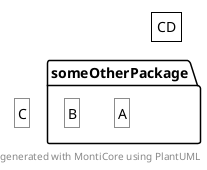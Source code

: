 @startuml
<style>
	classDiagram {
		class {
			BackgroundColor White
			RoundCorner 0
	  }
	  legend {
      BackgroundColor White
      RoundCorner 0
    }
</style>
hide circle
hide empty members
  skinparam classAttributeIconSize 0
legend top right
  CD
end legend
namespace someOtherPackage {
  class A
  class B
}
class C
center footer generated with MontiCore using PlantUML
@enduml
